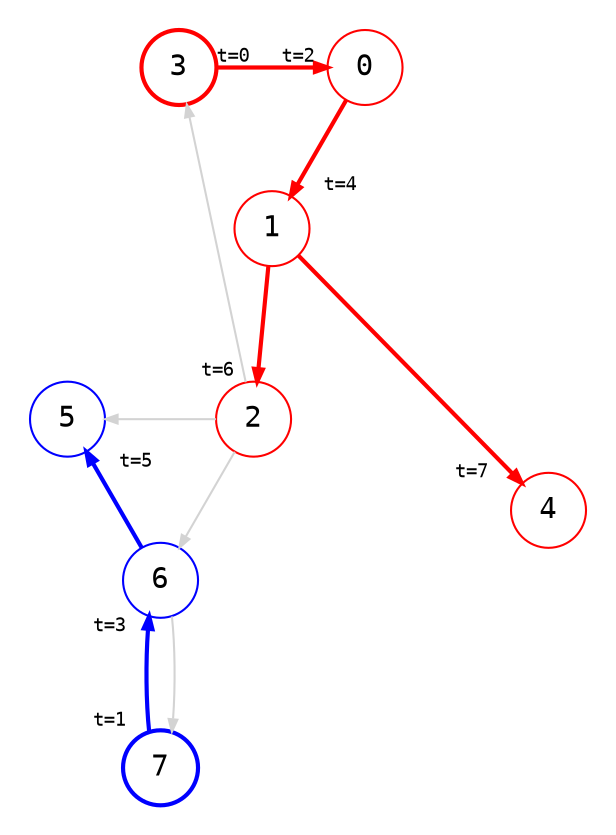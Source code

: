 digraph {
    node [shape=circle, fontname="monospace"];
    edge [arrowsize=0.6, fontname="monospace", fontsize=9];
    layout=circo;
    scale=1.0;
    normalize=true;
    pad=0.2;
    splines=line;

    3 [style="bold"; color=red];
    0, 1, 2, 4 [color=red];
    7 [style=bold; color=blue];
    6, 5 [color=blue];

    3 -> 0 [style=bold; color=red; headlabel="t=2 ", taillabel="t=0 "];
    0 -> 1 [style=bold; color=red; headlabel="   t=4"];
    1 -> 2 [style=bold; color=red; headlabel="t=6  "];
    1 -> 4 [style=bold; color=red; headlabel="t=7   "];
    2 -> 3 [color=lightgray];
    2 -> 5 [color=lightgray];
    2 -> 6 [color=lightgray];
    6 -> 5 [style=bold; color=blue; headlabel="   t=5"];
    6 -> 7 [color=lightgray];
    7 -> 6 [style=bold; color=blue; headlabel="t=3  ", taillabel="t=1  "];
}